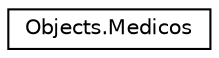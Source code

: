 digraph "Graphical Class Hierarchy"
{
 // LATEX_PDF_SIZE
  edge [fontname="Helvetica",fontsize="10",labelfontname="Helvetica",labelfontsize="10"];
  node [fontname="Helvetica",fontsize="10",shape=record];
  rankdir="LR";
  Node0 [label="Objects.Medicos",height=0.2,width=0.4,color="black", fillcolor="white", style="filled",URL="$class_objects_1_1_medicos.html",tooltip="Class that manages doctor data"];
}
